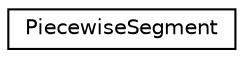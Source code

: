 digraph "Graphical Class Hierarchy"
{
 // LATEX_PDF_SIZE
  edge [fontname="Helvetica",fontsize="10",labelfontname="Helvetica",labelfontsize="10"];
  node [fontname="Helvetica",fontsize="10",shape=record];
  rankdir="LR";
  Node0 [label="PiecewiseSegment",height=0.2,width=0.4,color="black", fillcolor="white", style="filled",URL="$classoperations__research_1_1_piecewise_segment.html",tooltip=" "];
}
